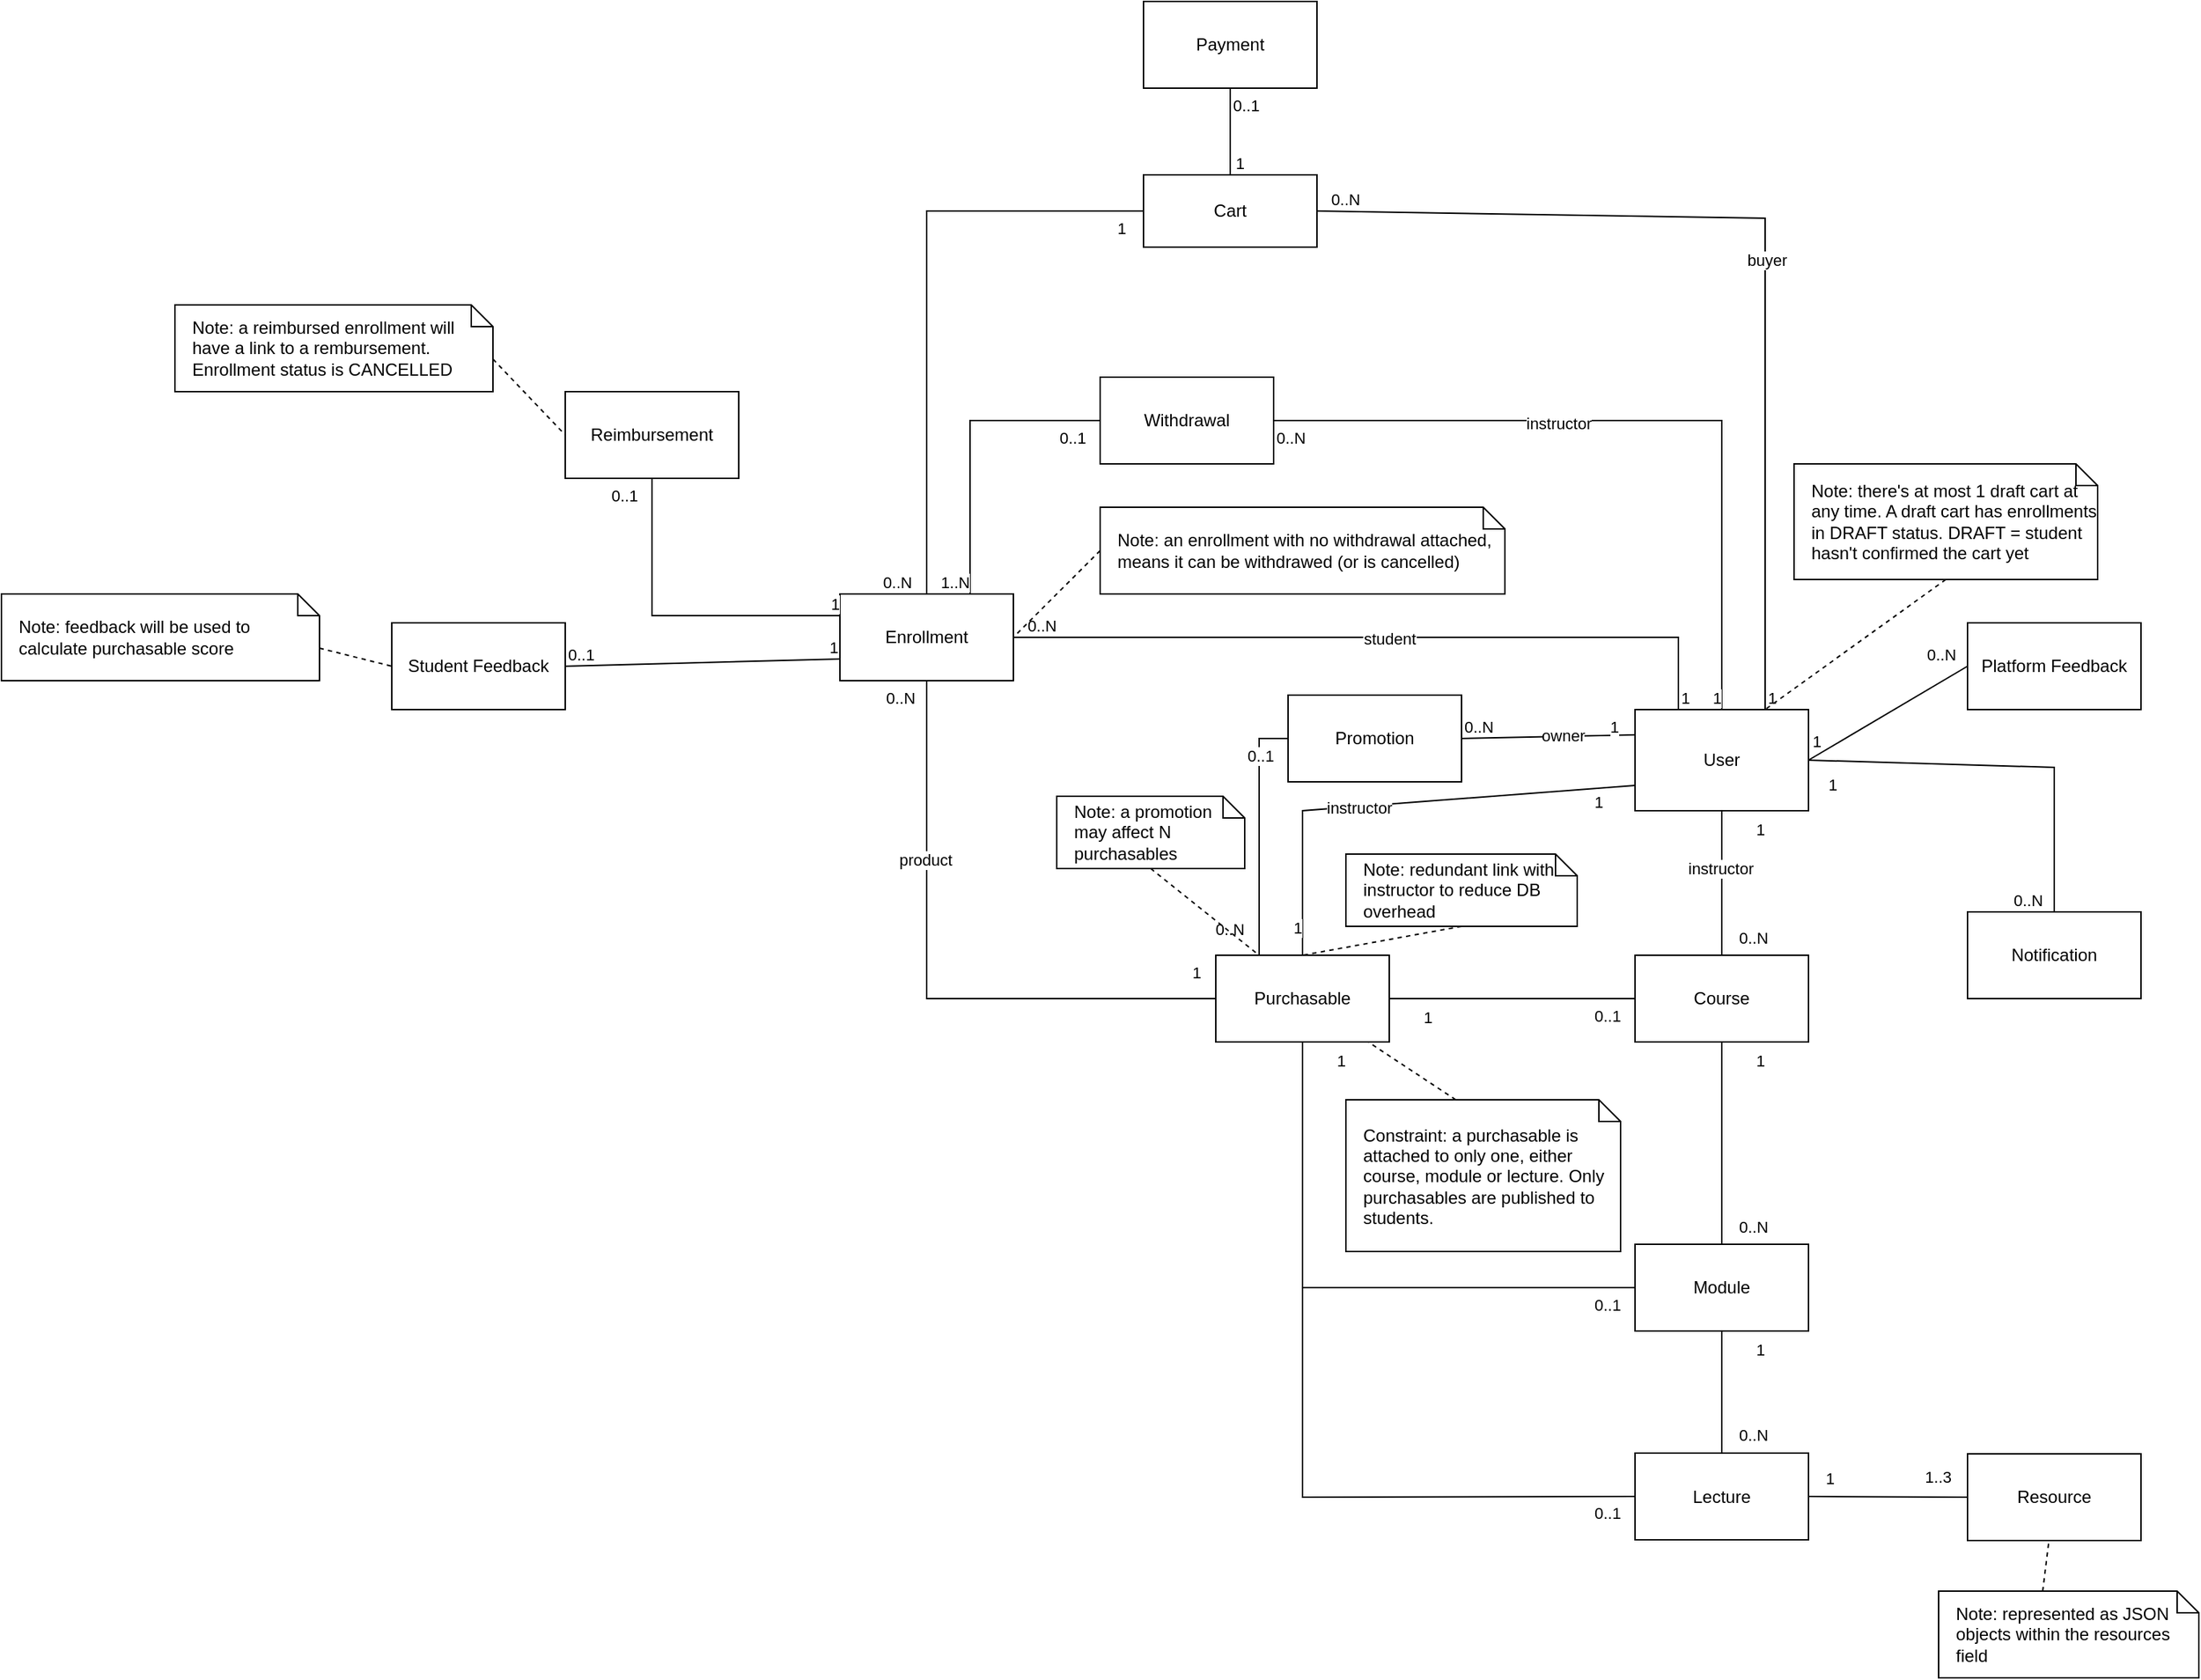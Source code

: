 <mxfile version="26.1.1">
  <diagram name="Page-1" id="0ShStV4E1VzTJkXko9nK">
    <mxGraphModel dx="3706" dy="2411" grid="1" gridSize="10" guides="1" tooltips="1" connect="1" arrows="1" fold="1" page="1" pageScale="1" pageWidth="827" pageHeight="1169" math="0" shadow="0">
      <root>
        <mxCell id="0" />
        <mxCell id="1" parent="0" />
        <mxCell id="DqgkZ39pwk4qr-EJwbW8-1" value="User" style="rounded=0;whiteSpace=wrap;html=1;" parent="1" vertex="1">
          <mxGeometry x="260" y="120" width="120" height="70" as="geometry" />
        </mxCell>
        <mxCell id="DqgkZ39pwk4qr-EJwbW8-2" value="Course" style="rounded=0;whiteSpace=wrap;html=1;" parent="1" vertex="1">
          <mxGeometry x="260" y="290" width="120" height="60" as="geometry" />
        </mxCell>
        <mxCell id="DqgkZ39pwk4qr-EJwbW8-3" value="Module" style="rounded=0;whiteSpace=wrap;html=1;" parent="1" vertex="1">
          <mxGeometry x="260" y="490" width="120" height="60" as="geometry" />
        </mxCell>
        <mxCell id="DqgkZ39pwk4qr-EJwbW8-4" value="Lecture" style="rounded=0;whiteSpace=wrap;html=1;" parent="1" vertex="1">
          <mxGeometry x="260" y="634.5" width="120" height="60" as="geometry" />
        </mxCell>
        <mxCell id="DqgkZ39pwk4qr-EJwbW8-6" value="" style="endArrow=none;html=1;rounded=0;exitX=0.5;exitY=0;exitDx=0;exitDy=0;entryX=0.5;entryY=1;entryDx=0;entryDy=0;startFill=0;" parent="1" source="DqgkZ39pwk4qr-EJwbW8-4" target="DqgkZ39pwk4qr-EJwbW8-3" edge="1">
          <mxGeometry relative="1" as="geometry">
            <mxPoint x="420" y="500" as="sourcePoint" />
            <mxPoint x="580" y="500" as="targetPoint" />
          </mxGeometry>
        </mxCell>
        <mxCell id="DqgkZ39pwk4qr-EJwbW8-8" value="0..N" style="edgeLabel;resizable=0;html=1;;align=left;verticalAlign=bottom;" parent="DqgkZ39pwk4qr-EJwbW8-6" connectable="0" vertex="1">
          <mxGeometry x="-1" relative="1" as="geometry">
            <mxPoint x="10" y="-4" as="offset" />
          </mxGeometry>
        </mxCell>
        <mxCell id="DqgkZ39pwk4qr-EJwbW8-9" value="1" style="edgeLabel;resizable=0;html=1;;align=right;verticalAlign=bottom;" parent="DqgkZ39pwk4qr-EJwbW8-6" connectable="0" vertex="1">
          <mxGeometry x="1" relative="1" as="geometry">
            <mxPoint x="30" y="21" as="offset" />
          </mxGeometry>
        </mxCell>
        <mxCell id="DqgkZ39pwk4qr-EJwbW8-10" value="Resource" style="rounded=0;whiteSpace=wrap;html=1;" parent="1" vertex="1">
          <mxGeometry x="490" y="635" width="120" height="60" as="geometry" />
        </mxCell>
        <mxCell id="DqgkZ39pwk4qr-EJwbW8-11" value="" style="endArrow=none;html=1;rounded=0;exitX=1;exitY=0.5;exitDx=0;exitDy=0;entryX=0;entryY=0.5;entryDx=0;entryDy=0;startFill=0;" parent="1" source="DqgkZ39pwk4qr-EJwbW8-4" target="DqgkZ39pwk4qr-EJwbW8-10" edge="1">
          <mxGeometry relative="1" as="geometry">
            <mxPoint x="413" y="535" as="sourcePoint" />
            <mxPoint x="413" y="450" as="targetPoint" />
          </mxGeometry>
        </mxCell>
        <mxCell id="DqgkZ39pwk4qr-EJwbW8-12" value="1" style="edgeLabel;resizable=0;html=1;;align=left;verticalAlign=bottom;" parent="DqgkZ39pwk4qr-EJwbW8-11" connectable="0" vertex="1">
          <mxGeometry x="-1" relative="1" as="geometry">
            <mxPoint x="10" y="-4" as="offset" />
          </mxGeometry>
        </mxCell>
        <mxCell id="DqgkZ39pwk4qr-EJwbW8-13" value="1..3" style="edgeLabel;resizable=0;html=1;;align=right;verticalAlign=bottom;" parent="DqgkZ39pwk4qr-EJwbW8-11" connectable="0" vertex="1">
          <mxGeometry x="1" relative="1" as="geometry">
            <mxPoint x="-10" y="-5" as="offset" />
          </mxGeometry>
        </mxCell>
        <mxCell id="DqgkZ39pwk4qr-EJwbW8-14" value="" style="endArrow=none;html=1;rounded=0;exitX=0.5;exitY=0;exitDx=0;exitDy=0;entryX=0.5;entryY=1;entryDx=0;entryDy=0;startFill=0;" parent="1" source="DqgkZ39pwk4qr-EJwbW8-3" target="DqgkZ39pwk4qr-EJwbW8-2" edge="1">
          <mxGeometry relative="1" as="geometry">
            <mxPoint x="180" y="455" as="sourcePoint" />
            <mxPoint x="180" y="370" as="targetPoint" />
          </mxGeometry>
        </mxCell>
        <mxCell id="DqgkZ39pwk4qr-EJwbW8-15" value="0..N" style="edgeLabel;resizable=0;html=1;;align=left;verticalAlign=bottom;" parent="DqgkZ39pwk4qr-EJwbW8-14" connectable="0" vertex="1">
          <mxGeometry x="-1" relative="1" as="geometry">
            <mxPoint x="10" y="-4" as="offset" />
          </mxGeometry>
        </mxCell>
        <mxCell id="DqgkZ39pwk4qr-EJwbW8-16" value="1" style="edgeLabel;resizable=0;html=1;;align=right;verticalAlign=bottom;" parent="DqgkZ39pwk4qr-EJwbW8-14" connectable="0" vertex="1">
          <mxGeometry x="1" relative="1" as="geometry">
            <mxPoint x="30" y="21" as="offset" />
          </mxGeometry>
        </mxCell>
        <mxCell id="DqgkZ39pwk4qr-EJwbW8-17" value="" style="endArrow=none;html=1;rounded=0;exitX=0.5;exitY=0;exitDx=0;exitDy=0;entryX=0.5;entryY=1;entryDx=0;entryDy=0;startFill=0;" parent="1" source="DqgkZ39pwk4qr-EJwbW8-2" target="DqgkZ39pwk4qr-EJwbW8-1" edge="1">
          <mxGeometry relative="1" as="geometry">
            <mxPoint x="390" y="290" as="sourcePoint" />
            <mxPoint x="390" y="205" as="targetPoint" />
          </mxGeometry>
        </mxCell>
        <mxCell id="DqgkZ39pwk4qr-EJwbW8-18" value="0..N" style="edgeLabel;resizable=0;html=1;;align=left;verticalAlign=bottom;" parent="DqgkZ39pwk4qr-EJwbW8-17" connectable="0" vertex="1">
          <mxGeometry x="-1" relative="1" as="geometry">
            <mxPoint x="10" y="-4" as="offset" />
          </mxGeometry>
        </mxCell>
        <mxCell id="DqgkZ39pwk4qr-EJwbW8-19" value="1" style="edgeLabel;resizable=0;html=1;;align=right;verticalAlign=bottom;" parent="DqgkZ39pwk4qr-EJwbW8-17" connectable="0" vertex="1">
          <mxGeometry x="1" relative="1" as="geometry">
            <mxPoint x="30" y="21" as="offset" />
          </mxGeometry>
        </mxCell>
        <mxCell id="DqgkZ39pwk4qr-EJwbW8-20" value="instructor" style="edgeLabel;html=1;align=center;verticalAlign=middle;resizable=0;points=[];" parent="DqgkZ39pwk4qr-EJwbW8-17" vertex="1" connectable="0">
          <mxGeometry x="0.2" y="1" relative="1" as="geometry">
            <mxPoint as="offset" />
          </mxGeometry>
        </mxCell>
        <mxCell id="DqgkZ39pwk4qr-EJwbW8-21" value="Note: represented as JSON objects within the resources field" style="shape=note;size=15;align=left;spacingLeft=10;html=1;whiteSpace=wrap;" parent="1" vertex="1">
          <mxGeometry x="470" y="730" width="180" height="60" as="geometry" />
        </mxCell>
        <mxCell id="DqgkZ39pwk4qr-EJwbW8-22" value="" style="edgeStyle=none;endArrow=none;exitX=0.4;exitY=0;dashed=1;html=1;rounded=0;" parent="1" source="DqgkZ39pwk4qr-EJwbW8-21" target="DqgkZ39pwk4qr-EJwbW8-10" edge="1">
          <mxGeometry x="1" relative="1" as="geometry">
            <mxPoint x="150" y="640" as="targetPoint" />
          </mxGeometry>
        </mxCell>
        <mxCell id="DqgkZ39pwk4qr-EJwbW8-24" value="Purchasable" style="rounded=0;whiteSpace=wrap;html=1;" parent="1" vertex="1">
          <mxGeometry x="-30" y="290" width="120" height="60" as="geometry" />
        </mxCell>
        <mxCell id="DqgkZ39pwk4qr-EJwbW8-25" value="" style="endArrow=none;html=1;rounded=0;exitX=0;exitY=0.5;exitDx=0;exitDy=0;entryX=1;entryY=0.5;entryDx=0;entryDy=0;startFill=0;" parent="1" source="DqgkZ39pwk4qr-EJwbW8-2" target="DqgkZ39pwk4qr-EJwbW8-24" edge="1">
          <mxGeometry relative="1" as="geometry">
            <mxPoint x="190" y="440" as="sourcePoint" />
            <mxPoint x="190" y="380" as="targetPoint" />
          </mxGeometry>
        </mxCell>
        <mxCell id="DqgkZ39pwk4qr-EJwbW8-26" value="0..1" style="edgeLabel;resizable=0;html=1;;align=left;verticalAlign=bottom;" parent="DqgkZ39pwk4qr-EJwbW8-25" connectable="0" vertex="1">
          <mxGeometry x="-1" relative="1" as="geometry">
            <mxPoint x="-30" y="20" as="offset" />
          </mxGeometry>
        </mxCell>
        <mxCell id="DqgkZ39pwk4qr-EJwbW8-27" value="1" style="edgeLabel;resizable=0;html=1;;align=right;verticalAlign=bottom;" parent="DqgkZ39pwk4qr-EJwbW8-25" connectable="0" vertex="1">
          <mxGeometry x="1" relative="1" as="geometry">
            <mxPoint x="30" y="21" as="offset" />
          </mxGeometry>
        </mxCell>
        <mxCell id="DqgkZ39pwk4qr-EJwbW8-28" value="" style="endArrow=none;html=1;rounded=0;exitX=0;exitY=0.5;exitDx=0;exitDy=0;entryX=0.5;entryY=1;entryDx=0;entryDy=0;startFill=0;" parent="1" source="DqgkZ39pwk4qr-EJwbW8-3" target="DqgkZ39pwk4qr-EJwbW8-24" edge="1">
          <mxGeometry relative="1" as="geometry">
            <mxPoint x="210" y="400" as="sourcePoint" />
            <mxPoint x="70" y="400" as="targetPoint" />
            <Array as="points">
              <mxPoint x="30" y="520" />
            </Array>
          </mxGeometry>
        </mxCell>
        <mxCell id="DqgkZ39pwk4qr-EJwbW8-29" value="0..1" style="edgeLabel;resizable=0;html=1;;align=left;verticalAlign=bottom;" parent="DqgkZ39pwk4qr-EJwbW8-28" connectable="0" vertex="1">
          <mxGeometry x="-1" relative="1" as="geometry">
            <mxPoint x="-30" y="20" as="offset" />
          </mxGeometry>
        </mxCell>
        <mxCell id="DqgkZ39pwk4qr-EJwbW8-30" value="1" style="edgeLabel;resizable=0;html=1;;align=right;verticalAlign=bottom;" parent="DqgkZ39pwk4qr-EJwbW8-28" connectable="0" vertex="1">
          <mxGeometry x="1" relative="1" as="geometry">
            <mxPoint x="30" y="21" as="offset" />
          </mxGeometry>
        </mxCell>
        <mxCell id="DqgkZ39pwk4qr-EJwbW8-31" value="" style="endArrow=none;html=1;rounded=0;exitX=0;exitY=0.5;exitDx=0;exitDy=0;entryX=0.5;entryY=1;entryDx=0;entryDy=0;startFill=0;" parent="1" source="DqgkZ39pwk4qr-EJwbW8-4" target="DqgkZ39pwk4qr-EJwbW8-24" edge="1">
          <mxGeometry relative="1" as="geometry">
            <mxPoint x="190" y="580" as="sourcePoint" />
            <mxPoint x="-10" y="490" as="targetPoint" />
            <Array as="points">
              <mxPoint x="30" y="665" />
            </Array>
          </mxGeometry>
        </mxCell>
        <mxCell id="DqgkZ39pwk4qr-EJwbW8-32" value="0..1" style="edgeLabel;resizable=0;html=1;;align=left;verticalAlign=bottom;" parent="DqgkZ39pwk4qr-EJwbW8-31" connectable="0" vertex="1">
          <mxGeometry x="-1" relative="1" as="geometry">
            <mxPoint x="-30" y="20" as="offset" />
          </mxGeometry>
        </mxCell>
        <mxCell id="DqgkZ39pwk4qr-EJwbW8-33" value="1" style="edgeLabel;resizable=0;html=1;;align=right;verticalAlign=bottom;" parent="DqgkZ39pwk4qr-EJwbW8-31" connectable="0" vertex="1">
          <mxGeometry x="1" relative="1" as="geometry">
            <mxPoint x="30" y="21" as="offset" />
          </mxGeometry>
        </mxCell>
        <mxCell id="DqgkZ39pwk4qr-EJwbW8-35" value="Constraint: a purchasable is attached to only one, either course, module or lecture. Only purchasables are published to students." style="shape=note;size=15;align=left;spacingLeft=10;html=1;whiteSpace=wrap;" parent="1" vertex="1">
          <mxGeometry x="60" y="390" width="190" height="105" as="geometry" />
        </mxCell>
        <mxCell id="DqgkZ39pwk4qr-EJwbW8-36" value="" style="edgeStyle=none;endArrow=none;exitX=0.4;exitY=0;dashed=1;html=1;rounded=0;" parent="1" source="DqgkZ39pwk4qr-EJwbW8-35" target="DqgkZ39pwk4qr-EJwbW8-24" edge="1">
          <mxGeometry x="1" relative="1" as="geometry">
            <mxPoint x="-73" y="410" as="targetPoint" />
          </mxGeometry>
        </mxCell>
        <mxCell id="DqgkZ39pwk4qr-EJwbW8-39" value="" style="endArrow=none;html=1;rounded=0;exitX=0;exitY=0.75;exitDx=0;exitDy=0;entryX=0.5;entryY=0;entryDx=0;entryDy=0;startFill=0;" parent="1" source="DqgkZ39pwk4qr-EJwbW8-1" target="DqgkZ39pwk4qr-EJwbW8-24" edge="1">
          <mxGeometry relative="1" as="geometry">
            <mxPoint x="200" y="190" as="sourcePoint" />
            <mxPoint x="60" y="190" as="targetPoint" />
            <Array as="points">
              <mxPoint x="30" y="190" />
            </Array>
          </mxGeometry>
        </mxCell>
        <mxCell id="DqgkZ39pwk4qr-EJwbW8-40" value="1" style="edgeLabel;resizable=0;html=1;;align=left;verticalAlign=bottom;" parent="DqgkZ39pwk4qr-EJwbW8-39" connectable="0" vertex="1">
          <mxGeometry x="-1" relative="1" as="geometry">
            <mxPoint x="-30" y="20" as="offset" />
          </mxGeometry>
        </mxCell>
        <mxCell id="DqgkZ39pwk4qr-EJwbW8-41" value="1" style="edgeLabel;resizable=0;html=1;;align=right;verticalAlign=bottom;" parent="DqgkZ39pwk4qr-EJwbW8-39" connectable="0" vertex="1">
          <mxGeometry x="1" relative="1" as="geometry">
            <mxPoint y="-10" as="offset" />
          </mxGeometry>
        </mxCell>
        <mxCell id="DqgkZ39pwk4qr-EJwbW8-45" value="instructor" style="edgeLabel;html=1;align=center;verticalAlign=middle;resizable=0;points=[];" parent="DqgkZ39pwk4qr-EJwbW8-39" vertex="1" connectable="0">
          <mxGeometry x="0.158" y="1" relative="1" as="geometry">
            <mxPoint as="offset" />
          </mxGeometry>
        </mxCell>
        <mxCell id="DqgkZ39pwk4qr-EJwbW8-42" value="Note: redundant link with instructor to reduce DB overhead" style="shape=note;size=15;align=left;spacingLeft=10;html=1;whiteSpace=wrap;" parent="1" vertex="1">
          <mxGeometry x="60" y="220" width="160" height="50" as="geometry" />
        </mxCell>
        <mxCell id="DqgkZ39pwk4qr-EJwbW8-43" value="" style="edgeStyle=none;endArrow=none;exitX=0.5;exitY=1;dashed=1;html=1;rounded=0;exitDx=0;exitDy=0;exitPerimeter=0;entryX=0.5;entryY=0;entryDx=0;entryDy=0;" parent="1" source="DqgkZ39pwk4qr-EJwbW8-42" target="DqgkZ39pwk4qr-EJwbW8-24" edge="1">
          <mxGeometry x="1" relative="1" as="geometry">
            <mxPoint x="130.653" y="267.5" as="targetPoint" />
          </mxGeometry>
        </mxCell>
        <mxCell id="DqgkZ39pwk4qr-EJwbW8-44" value="Promotion" style="rounded=0;whiteSpace=wrap;html=1;" parent="1" vertex="1">
          <mxGeometry x="20" y="110" width="120" height="60" as="geometry" />
        </mxCell>
        <mxCell id="DqgkZ39pwk4qr-EJwbW8-46" value="" style="endArrow=none;html=1;rounded=0;exitX=1;exitY=0.5;exitDx=0;exitDy=0;startFill=0;entryX=0;entryY=0.25;entryDx=0;entryDy=0;" parent="1" source="DqgkZ39pwk4qr-EJwbW8-44" target="DqgkZ39pwk4qr-EJwbW8-1" edge="1">
          <mxGeometry relative="1" as="geometry">
            <mxPoint x="340" y="10" as="sourcePoint" />
            <mxPoint x="320" y="80" as="targetPoint" />
            <Array as="points" />
          </mxGeometry>
        </mxCell>
        <mxCell id="DqgkZ39pwk4qr-EJwbW8-47" value="0..N" style="edgeLabel;resizable=0;html=1;;align=left;verticalAlign=bottom;" parent="DqgkZ39pwk4qr-EJwbW8-46" connectable="0" vertex="1">
          <mxGeometry x="-1" relative="1" as="geometry">
            <mxPoint as="offset" />
          </mxGeometry>
        </mxCell>
        <mxCell id="DqgkZ39pwk4qr-EJwbW8-48" value="1" style="edgeLabel;resizable=0;html=1;;align=right;verticalAlign=bottom;" parent="DqgkZ39pwk4qr-EJwbW8-46" connectable="0" vertex="1">
          <mxGeometry x="1" relative="1" as="geometry">
            <mxPoint x="-10" y="3" as="offset" />
          </mxGeometry>
        </mxCell>
        <mxCell id="DqgkZ39pwk4qr-EJwbW8-49" value="owner" style="edgeLabel;html=1;align=center;verticalAlign=middle;resizable=0;points=[];" parent="DqgkZ39pwk4qr-EJwbW8-46" vertex="1" connectable="0">
          <mxGeometry x="0.158" y="1" relative="1" as="geometry">
            <mxPoint as="offset" />
          </mxGeometry>
        </mxCell>
        <mxCell id="DqgkZ39pwk4qr-EJwbW8-50" value="" style="endArrow=none;html=1;rounded=0;exitX=0;exitY=0.5;exitDx=0;exitDy=0;entryX=0.25;entryY=0;entryDx=0;entryDy=0;startFill=0;" parent="1" source="DqgkZ39pwk4qr-EJwbW8-44" target="DqgkZ39pwk4qr-EJwbW8-24" edge="1">
          <mxGeometry relative="1" as="geometry">
            <mxPoint x="-20" y="224.5" as="sourcePoint" />
            <mxPoint x="-160" y="224.5" as="targetPoint" />
            <Array as="points">
              <mxPoint y="140" />
            </Array>
          </mxGeometry>
        </mxCell>
        <mxCell id="DqgkZ39pwk4qr-EJwbW8-51" value="0..1" style="edgeLabel;resizable=0;html=1;;align=left;verticalAlign=bottom;" parent="DqgkZ39pwk4qr-EJwbW8-50" connectable="0" vertex="1">
          <mxGeometry x="-1" relative="1" as="geometry">
            <mxPoint x="-30" y="20" as="offset" />
          </mxGeometry>
        </mxCell>
        <mxCell id="DqgkZ39pwk4qr-EJwbW8-52" value="0..N" style="edgeLabel;resizable=0;html=1;;align=right;verticalAlign=bottom;" parent="DqgkZ39pwk4qr-EJwbW8-50" connectable="0" vertex="1">
          <mxGeometry x="1" relative="1" as="geometry">
            <mxPoint x="-10" y="-10" as="offset" />
          </mxGeometry>
        </mxCell>
        <mxCell id="DqgkZ39pwk4qr-EJwbW8-53" value="Enrollment" style="rounded=0;whiteSpace=wrap;html=1;" parent="1" vertex="1">
          <mxGeometry x="-290" y="40" width="120" height="60" as="geometry" />
        </mxCell>
        <mxCell id="DqgkZ39pwk4qr-EJwbW8-54" value="" style="endArrow=none;html=1;rounded=0;exitX=0.25;exitY=0;exitDx=0;exitDy=0;entryX=1;entryY=0.5;entryDx=0;entryDy=0;startFill=0;" parent="1" source="DqgkZ39pwk4qr-EJwbW8-1" target="DqgkZ39pwk4qr-EJwbW8-53" edge="1">
          <mxGeometry relative="1" as="geometry">
            <mxPoint x="-90" y="150" as="sourcePoint" />
            <mxPoint x="-110" y="300" as="targetPoint" />
            <Array as="points">
              <mxPoint x="290" y="70" />
            </Array>
          </mxGeometry>
        </mxCell>
        <mxCell id="DqgkZ39pwk4qr-EJwbW8-55" value="1" style="edgeLabel;resizable=0;html=1;;align=left;verticalAlign=bottom;" parent="DqgkZ39pwk4qr-EJwbW8-54" connectable="0" vertex="1">
          <mxGeometry x="-1" relative="1" as="geometry">
            <mxPoint as="offset" />
          </mxGeometry>
        </mxCell>
        <mxCell id="DqgkZ39pwk4qr-EJwbW8-56" value="0..N" style="edgeLabel;resizable=0;html=1;;align=right;verticalAlign=bottom;" parent="DqgkZ39pwk4qr-EJwbW8-54" connectable="0" vertex="1">
          <mxGeometry x="1" relative="1" as="geometry">
            <mxPoint x="30" as="offset" />
          </mxGeometry>
        </mxCell>
        <mxCell id="DqgkZ39pwk4qr-EJwbW8-57" value="student" style="edgeLabel;html=1;align=center;verticalAlign=middle;resizable=0;points=[];" parent="DqgkZ39pwk4qr-EJwbW8-54" vertex="1" connectable="0">
          <mxGeometry x="-0.018" y="1" relative="1" as="geometry">
            <mxPoint as="offset" />
          </mxGeometry>
        </mxCell>
        <mxCell id="DqgkZ39pwk4qr-EJwbW8-58" value="" style="endArrow=none;html=1;rounded=0;exitX=0.5;exitY=1;exitDx=0;exitDy=0;entryX=0;entryY=0.5;entryDx=0;entryDy=0;startFill=0;" parent="1" source="DqgkZ39pwk4qr-EJwbW8-53" target="DqgkZ39pwk4qr-EJwbW8-24" edge="1">
          <mxGeometry relative="1" as="geometry">
            <mxPoint x="-260" y="170" as="sourcePoint" />
            <mxPoint x="-280" y="320" as="targetPoint" />
            <Array as="points">
              <mxPoint x="-230" y="320" />
            </Array>
          </mxGeometry>
        </mxCell>
        <mxCell id="DqgkZ39pwk4qr-EJwbW8-59" value="0..N" style="edgeLabel;resizable=0;html=1;;align=left;verticalAlign=bottom;" parent="DqgkZ39pwk4qr-EJwbW8-58" connectable="0" vertex="1">
          <mxGeometry x="-1" relative="1" as="geometry">
            <mxPoint x="-30" y="20" as="offset" />
          </mxGeometry>
        </mxCell>
        <mxCell id="DqgkZ39pwk4qr-EJwbW8-60" value="1" style="edgeLabel;resizable=0;html=1;;align=right;verticalAlign=bottom;" parent="DqgkZ39pwk4qr-EJwbW8-58" connectable="0" vertex="1">
          <mxGeometry x="1" relative="1" as="geometry">
            <mxPoint x="-10" y="-10" as="offset" />
          </mxGeometry>
        </mxCell>
        <mxCell id="GDk-jkg2_R2loXyOjV_7-19" value="product" style="edgeLabel;html=1;align=center;verticalAlign=middle;resizable=0;points=[];" parent="DqgkZ39pwk4qr-EJwbW8-58" vertex="1" connectable="0">
          <mxGeometry x="-0.412" y="-1" relative="1" as="geometry">
            <mxPoint as="offset" />
          </mxGeometry>
        </mxCell>
        <mxCell id="GDk-jkg2_R2loXyOjV_7-1" value="Cart" style="rounded=0;whiteSpace=wrap;html=1;" parent="1" vertex="1">
          <mxGeometry x="-80" y="-250" width="120" height="50" as="geometry" />
        </mxCell>
        <mxCell id="GDk-jkg2_R2loXyOjV_7-2" value="Payment" style="rounded=0;whiteSpace=wrap;html=1;" parent="1" vertex="1">
          <mxGeometry x="-80" y="-370" width="120" height="60" as="geometry" />
        </mxCell>
        <mxCell id="GDk-jkg2_R2loXyOjV_7-3" value="" style="endArrow=none;html=1;rounded=0;exitX=0.5;exitY=1;exitDx=0;exitDy=0;entryX=0.5;entryY=0;entryDx=0;entryDy=0;startFill=0;" parent="1" source="GDk-jkg2_R2loXyOjV_7-2" target="GDk-jkg2_R2loXyOjV_7-1" edge="1">
          <mxGeometry relative="1" as="geometry">
            <mxPoint x="50" y="-275" as="sourcePoint" />
            <mxPoint x="30" y="-125" as="targetPoint" />
            <Array as="points" />
          </mxGeometry>
        </mxCell>
        <mxCell id="GDk-jkg2_R2loXyOjV_7-4" value="0..1" style="edgeLabel;resizable=0;html=1;;align=left;verticalAlign=bottom;" parent="GDk-jkg2_R2loXyOjV_7-3" connectable="0" vertex="1">
          <mxGeometry x="-1" relative="1" as="geometry">
            <mxPoint y="20" as="offset" />
          </mxGeometry>
        </mxCell>
        <mxCell id="GDk-jkg2_R2loXyOjV_7-5" value="1" style="edgeLabel;resizable=0;html=1;;align=right;verticalAlign=bottom;" parent="GDk-jkg2_R2loXyOjV_7-3" connectable="0" vertex="1">
          <mxGeometry x="1" relative="1" as="geometry">
            <mxPoint x="10" as="offset" />
          </mxGeometry>
        </mxCell>
        <mxCell id="GDk-jkg2_R2loXyOjV_7-6" value="" style="endArrow=none;html=1;rounded=0;exitX=0.75;exitY=0;exitDx=0;exitDy=0;entryX=1;entryY=0.5;entryDx=0;entryDy=0;startFill=0;" parent="1" source="DqgkZ39pwk4qr-EJwbW8-1" target="GDk-jkg2_R2loXyOjV_7-1" edge="1">
          <mxGeometry relative="1" as="geometry">
            <mxPoint x="180" y="-120" as="sourcePoint" />
            <mxPoint x="180" y="-60" as="targetPoint" />
            <Array as="points">
              <mxPoint x="350" y="-220" />
            </Array>
          </mxGeometry>
        </mxCell>
        <mxCell id="GDk-jkg2_R2loXyOjV_7-7" value="1" style="edgeLabel;resizable=0;html=1;;align=left;verticalAlign=bottom;" parent="GDk-jkg2_R2loXyOjV_7-6" connectable="0" vertex="1">
          <mxGeometry x="-1" relative="1" as="geometry">
            <mxPoint as="offset" />
          </mxGeometry>
        </mxCell>
        <mxCell id="GDk-jkg2_R2loXyOjV_7-8" value="0..N" style="edgeLabel;resizable=0;html=1;;align=right;verticalAlign=bottom;" parent="GDk-jkg2_R2loXyOjV_7-6" connectable="0" vertex="1">
          <mxGeometry x="1" relative="1" as="geometry">
            <mxPoint x="30" as="offset" />
          </mxGeometry>
        </mxCell>
        <mxCell id="GDk-jkg2_R2loXyOjV_7-18" value="buyer" style="edgeLabel;html=1;align=center;verticalAlign=middle;resizable=0;points=[];" parent="GDk-jkg2_R2loXyOjV_7-6" vertex="1" connectable="0">
          <mxGeometry x="-0.041" y="-1" relative="1" as="geometry">
            <mxPoint as="offset" />
          </mxGeometry>
        </mxCell>
        <mxCell id="GDk-jkg2_R2loXyOjV_7-9" value="Note: there&#39;s at most 1 draft cart at any time. A draft cart has enrollments in DRAFT status. DRAFT = student hasn&#39;t confirmed the cart yet" style="shape=note;size=15;align=left;spacingLeft=10;html=1;whiteSpace=wrap;" parent="1" vertex="1">
          <mxGeometry x="370" y="-50" width="210" height="80" as="geometry" />
        </mxCell>
        <mxCell id="GDk-jkg2_R2loXyOjV_7-10" value="" style="edgeStyle=none;endArrow=none;exitX=0.5;exitY=1;dashed=1;html=1;rounded=0;exitDx=0;exitDy=0;exitPerimeter=0;entryX=0.75;entryY=0;entryDx=0;entryDy=0;" parent="1" source="GDk-jkg2_R2loXyOjV_7-9" target="DqgkZ39pwk4qr-EJwbW8-1" edge="1">
          <mxGeometry x="1" relative="1" as="geometry">
            <mxPoint x="55" y="30" as="targetPoint" />
          </mxGeometry>
        </mxCell>
        <mxCell id="GDk-jkg2_R2loXyOjV_7-11" value="" style="endArrow=none;html=1;rounded=0;entryX=0.5;entryY=0;entryDx=0;entryDy=0;startFill=0;exitX=0;exitY=0.5;exitDx=0;exitDy=0;" parent="1" source="GDk-jkg2_R2loXyOjV_7-1" target="DqgkZ39pwk4qr-EJwbW8-53" edge="1">
          <mxGeometry relative="1" as="geometry">
            <mxPoint x="-10" y="10" as="sourcePoint" />
            <mxPoint x="50" y="-75" as="targetPoint" />
            <Array as="points">
              <mxPoint x="-230" y="-225" />
            </Array>
          </mxGeometry>
        </mxCell>
        <mxCell id="GDk-jkg2_R2loXyOjV_7-12" value="1" style="edgeLabel;resizable=0;html=1;;align=left;verticalAlign=bottom;" parent="GDk-jkg2_R2loXyOjV_7-11" connectable="0" vertex="1">
          <mxGeometry x="-1" relative="1" as="geometry">
            <mxPoint x="-20" y="20" as="offset" />
          </mxGeometry>
        </mxCell>
        <mxCell id="GDk-jkg2_R2loXyOjV_7-13" value="0..N" style="edgeLabel;resizable=0;html=1;;align=right;verticalAlign=bottom;" parent="GDk-jkg2_R2loXyOjV_7-11" connectable="0" vertex="1">
          <mxGeometry x="1" relative="1" as="geometry">
            <mxPoint x="-10" as="offset" />
          </mxGeometry>
        </mxCell>
        <mxCell id="GDk-jkg2_R2loXyOjV_7-14" value="Withdrawal" style="rounded=0;whiteSpace=wrap;html=1;" parent="1" vertex="1">
          <mxGeometry x="-110" y="-110" width="120" height="60" as="geometry" />
        </mxCell>
        <mxCell id="GDk-jkg2_R2loXyOjV_7-15" value="" style="endArrow=none;html=1;rounded=0;exitX=0;exitY=0.5;exitDx=0;exitDy=0;entryX=0.75;entryY=0;entryDx=0;entryDy=0;startFill=0;" parent="1" source="GDk-jkg2_R2loXyOjV_7-14" target="DqgkZ39pwk4qr-EJwbW8-53" edge="1">
          <mxGeometry relative="1" as="geometry">
            <mxPoint x="-310" y="-115" as="sourcePoint" />
            <mxPoint x="-380" y="-90" as="targetPoint" />
            <Array as="points">
              <mxPoint x="-200" y="-80" />
            </Array>
          </mxGeometry>
        </mxCell>
        <mxCell id="GDk-jkg2_R2loXyOjV_7-16" value="0..1" style="edgeLabel;resizable=0;html=1;;align=left;verticalAlign=bottom;" parent="GDk-jkg2_R2loXyOjV_7-15" connectable="0" vertex="1">
          <mxGeometry x="-1" relative="1" as="geometry">
            <mxPoint x="-30" y="20" as="offset" />
          </mxGeometry>
        </mxCell>
        <mxCell id="GDk-jkg2_R2loXyOjV_7-17" value="1..N" style="edgeLabel;resizable=0;html=1;;align=right;verticalAlign=bottom;" parent="GDk-jkg2_R2loXyOjV_7-15" connectable="0" vertex="1">
          <mxGeometry x="1" relative="1" as="geometry">
            <mxPoint as="offset" />
          </mxGeometry>
        </mxCell>
        <mxCell id="GDk-jkg2_R2loXyOjV_7-20" value="" style="endArrow=none;html=1;rounded=0;exitX=1;exitY=0.5;exitDx=0;exitDy=0;entryX=0.5;entryY=0;entryDx=0;entryDy=0;startFill=0;" parent="1" source="GDk-jkg2_R2loXyOjV_7-14" target="DqgkZ39pwk4qr-EJwbW8-1" edge="1">
          <mxGeometry relative="1" as="geometry">
            <mxPoint x="-370" y="-140" as="sourcePoint" />
            <mxPoint x="-280" y="80" as="targetPoint" />
            <Array as="points">
              <mxPoint x="320" y="-80" />
            </Array>
          </mxGeometry>
        </mxCell>
        <mxCell id="GDk-jkg2_R2loXyOjV_7-21" value="0..N" style="edgeLabel;resizable=0;html=1;;align=left;verticalAlign=bottom;" parent="GDk-jkg2_R2loXyOjV_7-20" connectable="0" vertex="1">
          <mxGeometry x="-1" relative="1" as="geometry">
            <mxPoint y="20" as="offset" />
          </mxGeometry>
        </mxCell>
        <mxCell id="GDk-jkg2_R2loXyOjV_7-22" value="1" style="edgeLabel;resizable=0;html=1;;align=right;verticalAlign=bottom;" parent="GDk-jkg2_R2loXyOjV_7-20" connectable="0" vertex="1">
          <mxGeometry x="1" relative="1" as="geometry">
            <mxPoint as="offset" />
          </mxGeometry>
        </mxCell>
        <mxCell id="GDk-jkg2_R2loXyOjV_7-23" value="instructor" style="edgeLabel;html=1;align=center;verticalAlign=middle;resizable=0;points=[];" parent="GDk-jkg2_R2loXyOjV_7-20" vertex="1" connectable="0">
          <mxGeometry x="-0.229" y="-1" relative="1" as="geometry">
            <mxPoint y="1" as="offset" />
          </mxGeometry>
        </mxCell>
        <mxCell id="T_VglLDwmAViJdee0Dp9-1" value="Note: an enrollment with no withdrawal attached, means it can be withdrawed (or is cancelled)" style="shape=note;size=15;align=left;spacingLeft=10;html=1;whiteSpace=wrap;" vertex="1" parent="1">
          <mxGeometry x="-110" y="-20" width="280" height="60" as="geometry" />
        </mxCell>
        <mxCell id="T_VglLDwmAViJdee0Dp9-2" value="" style="edgeStyle=none;endArrow=none;exitX=0;exitY=0.5;dashed=1;html=1;rounded=0;entryX=1;entryY=0.5;entryDx=0;entryDy=0;exitDx=0;exitDy=0;exitPerimeter=0;" edge="1" parent="1" source="T_VglLDwmAViJdee0Dp9-1" target="DqgkZ39pwk4qr-EJwbW8-53">
          <mxGeometry x="1" relative="1" as="geometry">
            <mxPoint x="6" y="-40" as="targetPoint" />
          </mxGeometry>
        </mxCell>
        <mxCell id="T_VglLDwmAViJdee0Dp9-3" value="Reimbursement" style="rounded=0;whiteSpace=wrap;html=1;" vertex="1" parent="1">
          <mxGeometry x="-480" y="-100" width="120" height="60" as="geometry" />
        </mxCell>
        <mxCell id="T_VglLDwmAViJdee0Dp9-4" value="" style="endArrow=none;html=1;rounded=0;exitX=0.5;exitY=1;exitDx=0;exitDy=0;entryX=0;entryY=0.25;entryDx=0;entryDy=0;startFill=0;" edge="1" parent="1" source="T_VglLDwmAViJdee0Dp9-3" target="DqgkZ39pwk4qr-EJwbW8-53">
          <mxGeometry relative="1" as="geometry">
            <mxPoint x="-335" y="20" as="sourcePoint" />
            <mxPoint x="-425" y="140" as="targetPoint" />
            <Array as="points">
              <mxPoint x="-420" y="55" />
            </Array>
          </mxGeometry>
        </mxCell>
        <mxCell id="T_VglLDwmAViJdee0Dp9-5" value="0..1" style="edgeLabel;resizable=0;html=1;;align=left;verticalAlign=bottom;" connectable="0" vertex="1" parent="T_VglLDwmAViJdee0Dp9-4">
          <mxGeometry x="-1" relative="1" as="geometry">
            <mxPoint x="-30" y="20" as="offset" />
          </mxGeometry>
        </mxCell>
        <mxCell id="T_VglLDwmAViJdee0Dp9-6" value="1" style="edgeLabel;resizable=0;html=1;;align=right;verticalAlign=bottom;" connectable="0" vertex="1" parent="T_VglLDwmAViJdee0Dp9-4">
          <mxGeometry x="1" relative="1" as="geometry">
            <mxPoint as="offset" />
          </mxGeometry>
        </mxCell>
        <mxCell id="T_VglLDwmAViJdee0Dp9-7" value="Note: a reimbursed enrollment will have a link to a rembursement. Enrollment status is CANCELLED" style="shape=note;size=15;align=left;spacingLeft=10;html=1;whiteSpace=wrap;" vertex="1" parent="1">
          <mxGeometry x="-750" y="-160" width="220" height="60" as="geometry" />
        </mxCell>
        <mxCell id="T_VglLDwmAViJdee0Dp9-8" value="" style="edgeStyle=none;endArrow=none;exitX=0;exitY=0;dashed=1;html=1;rounded=0;entryX=0;entryY=0.5;entryDx=0;entryDy=0;exitDx=220;exitDy=37.5;exitPerimeter=0;" edge="1" parent="1" source="T_VglLDwmAViJdee0Dp9-7" target="T_VglLDwmAViJdee0Dp9-3">
          <mxGeometry x="1" relative="1" as="geometry">
            <mxPoint x="-730" y="180" as="targetPoint" />
          </mxGeometry>
        </mxCell>
        <mxCell id="T_VglLDwmAViJdee0Dp9-9" value="Note: a promotion may affect N purchasables" style="shape=note;size=15;align=left;spacingLeft=10;html=1;whiteSpace=wrap;" vertex="1" parent="1">
          <mxGeometry x="-140" y="180" width="130" height="50" as="geometry" />
        </mxCell>
        <mxCell id="T_VglLDwmAViJdee0Dp9-10" value="" style="edgeStyle=none;endArrow=none;exitX=0.5;exitY=1;dashed=1;html=1;rounded=0;exitDx=0;exitDy=0;exitPerimeter=0;entryX=0.25;entryY=0;entryDx=0;entryDy=0;" edge="1" parent="1" source="T_VglLDwmAViJdee0Dp9-9" target="DqgkZ39pwk4qr-EJwbW8-24">
          <mxGeometry x="1" relative="1" as="geometry">
            <mxPoint x="-210" y="230" as="targetPoint" />
          </mxGeometry>
        </mxCell>
        <mxCell id="T_VglLDwmAViJdee0Dp9-11" value="Student Feedback" style="rounded=0;whiteSpace=wrap;html=1;" vertex="1" parent="1">
          <mxGeometry x="-600" y="60" width="120" height="60" as="geometry" />
        </mxCell>
        <mxCell id="T_VglLDwmAViJdee0Dp9-12" value="" style="endArrow=none;html=1;rounded=0;exitX=1;exitY=0.5;exitDx=0;exitDy=0;startFill=0;entryX=0;entryY=0.75;entryDx=0;entryDy=0;" edge="1" parent="1" source="T_VglLDwmAViJdee0Dp9-11" target="DqgkZ39pwk4qr-EJwbW8-53">
          <mxGeometry relative="1" as="geometry">
            <mxPoint x="-470" y="107.5" as="sourcePoint" />
            <mxPoint x="-320" y="80" as="targetPoint" />
            <Array as="points" />
          </mxGeometry>
        </mxCell>
        <mxCell id="T_VglLDwmAViJdee0Dp9-13" value="0..1" style="edgeLabel;resizable=0;html=1;;align=left;verticalAlign=bottom;" connectable="0" vertex="1" parent="T_VglLDwmAViJdee0Dp9-12">
          <mxGeometry x="-1" relative="1" as="geometry">
            <mxPoint as="offset" />
          </mxGeometry>
        </mxCell>
        <mxCell id="T_VglLDwmAViJdee0Dp9-14" value="1" style="edgeLabel;resizable=0;html=1;;align=right;verticalAlign=bottom;" connectable="0" vertex="1" parent="T_VglLDwmAViJdee0Dp9-12">
          <mxGeometry x="1" relative="1" as="geometry">
            <mxPoint as="offset" />
          </mxGeometry>
        </mxCell>
        <mxCell id="T_VglLDwmAViJdee0Dp9-15" value="Platform Feedback" style="rounded=0;whiteSpace=wrap;html=1;" vertex="1" parent="1">
          <mxGeometry x="490" y="60" width="120" height="60" as="geometry" />
        </mxCell>
        <mxCell id="T_VglLDwmAViJdee0Dp9-16" value="" style="endArrow=none;html=1;rounded=0;exitX=0;exitY=0.5;exitDx=0;exitDy=0;entryX=1;entryY=0.5;entryDx=0;entryDy=0;startFill=0;" edge="1" parent="1" source="T_VglLDwmAViJdee0Dp9-15" target="DqgkZ39pwk4qr-EJwbW8-1">
          <mxGeometry relative="1" as="geometry">
            <mxPoint x="635" y="190" as="sourcePoint" />
            <mxPoint x="465" y="190" as="targetPoint" />
          </mxGeometry>
        </mxCell>
        <mxCell id="T_VglLDwmAViJdee0Dp9-17" value="0..N" style="edgeLabel;resizable=0;html=1;;align=left;verticalAlign=bottom;" connectable="0" vertex="1" parent="T_VglLDwmAViJdee0Dp9-16">
          <mxGeometry x="-1" relative="1" as="geometry">
            <mxPoint x="-30" as="offset" />
          </mxGeometry>
        </mxCell>
        <mxCell id="T_VglLDwmAViJdee0Dp9-18" value="1" style="edgeLabel;resizable=0;html=1;;align=right;verticalAlign=bottom;" connectable="0" vertex="1" parent="T_VglLDwmAViJdee0Dp9-16">
          <mxGeometry x="1" relative="1" as="geometry">
            <mxPoint x="10" y="-5" as="offset" />
          </mxGeometry>
        </mxCell>
        <mxCell id="T_VglLDwmAViJdee0Dp9-19" value="Note: feedback will be used to calculate purchasable score" style="shape=note;size=15;align=left;spacingLeft=10;html=1;whiteSpace=wrap;" vertex="1" parent="1">
          <mxGeometry x="-870" y="40" width="220" height="60" as="geometry" />
        </mxCell>
        <mxCell id="T_VglLDwmAViJdee0Dp9-20" value="" style="edgeStyle=none;endArrow=none;exitX=0;exitY=0;dashed=1;html=1;rounded=0;entryX=0;entryY=0.5;entryDx=0;entryDy=0;exitDx=220;exitDy=37.5;exitPerimeter=0;" edge="1" parent="1" source="T_VglLDwmAViJdee0Dp9-19" target="T_VglLDwmAViJdee0Dp9-11">
          <mxGeometry x="1" relative="1" as="geometry">
            <mxPoint x="-860" y="-5" as="targetPoint" />
          </mxGeometry>
        </mxCell>
        <mxCell id="T_VglLDwmAViJdee0Dp9-21" value="Notification" style="rounded=0;whiteSpace=wrap;html=1;" vertex="1" parent="1">
          <mxGeometry x="490" y="260" width="120" height="60" as="geometry" />
        </mxCell>
        <mxCell id="T_VglLDwmAViJdee0Dp9-22" value="" style="endArrow=none;html=1;rounded=0;exitX=0.5;exitY=0;exitDx=0;exitDy=0;entryX=1;entryY=0.5;entryDx=0;entryDy=0;startFill=0;" edge="1" parent="1" source="T_VglLDwmAViJdee0Dp9-21" target="DqgkZ39pwk4qr-EJwbW8-1">
          <mxGeometry relative="1" as="geometry">
            <mxPoint x="520" y="172.5" as="sourcePoint" />
            <mxPoint x="410" y="237.5" as="targetPoint" />
            <Array as="points">
              <mxPoint x="550" y="160" />
            </Array>
          </mxGeometry>
        </mxCell>
        <mxCell id="T_VglLDwmAViJdee0Dp9-23" value="0..N" style="edgeLabel;resizable=0;html=1;;align=left;verticalAlign=bottom;" connectable="0" vertex="1" parent="T_VglLDwmAViJdee0Dp9-22">
          <mxGeometry x="-1" relative="1" as="geometry">
            <mxPoint x="-30" as="offset" />
          </mxGeometry>
        </mxCell>
        <mxCell id="T_VglLDwmAViJdee0Dp9-24" value="1" style="edgeLabel;resizable=0;html=1;;align=right;verticalAlign=bottom;" connectable="0" vertex="1" parent="T_VglLDwmAViJdee0Dp9-22">
          <mxGeometry x="1" relative="1" as="geometry">
            <mxPoint x="20" y="25" as="offset" />
          </mxGeometry>
        </mxCell>
      </root>
    </mxGraphModel>
  </diagram>
</mxfile>
